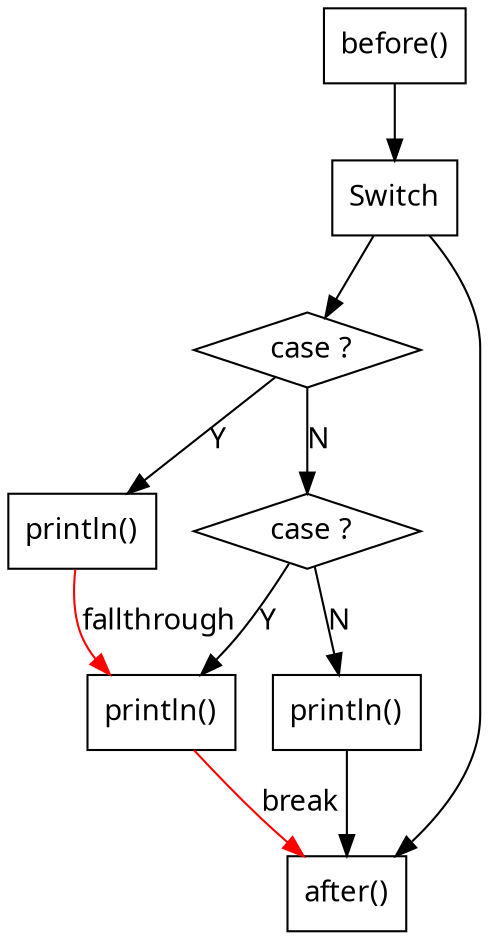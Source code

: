 digraph G_7 {
  node [
    shape = rect;
    fontname = "Handlee";
  ]
  edge [
    fontname = "Handlee";
  ]
  bgcolor = transparent;
  fontname = "Handlee";
  compound = true;
  s_107_2 [
    class = "methodInvocation";
    label = "before()";
    fillcolor = white;
    style = filled;
  ];
  s_108 [
    class = "switch";
    label = "Switch";
    fillcolor = white;
    style = filled;
  ];
  case_109 [
    class = "switchCase";
    label = " case ?";
    fillcolor = white;
    shape = diamond;
    style = filled;
  ];
  s_109_3 [
    class = "methodInvocation";
    label = "println()";
    fillcolor = white;
    style = filled;
  ];
  case_110 [
    class = "switchCase";
    label = " case ?";
    fillcolor = white;
    shape = diamond;
    style = filled;
  ];
  s_110_3 [
    class = "methodInvocation";
    label = "println()";
    fillcolor = white;
    style = filled;
  ];
  s_111_2 [
    class = "methodInvocation";
    label = "println()";
    fillcolor = white;
    style = filled;
  ];
  s_113_2 [
    class = "methodInvocation";
    label = "after()";
    fillcolor = white;
    style = filled;
  ];
  s_107_2 -> s_108;
  s_108 -> case_109;
  s_111_2 -> s_113_2;
  s_108 -> s_113_2;
  case_109 -> s_109_3 [
    label="Y";
  ];
  case_109 -> case_110 [
    label="N";
  ];
  s_109_3 -> s_110_3 [
    label="fallthrough";
    color = red;
  ];
  case_110 -> s_110_3 [
    label="Y";
  ];
  case_110 -> s_111_2 [
    label="N";
  ];
  s_110_3 -> s_113_2 [
    label="break";
    color = red;
  ];

}

